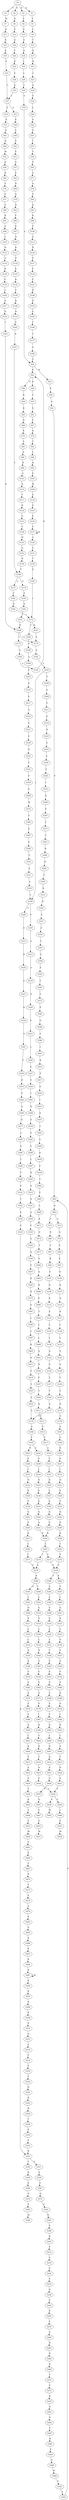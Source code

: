 strict digraph  {
	S0 -> S1 [ label = K ];
	S0 -> S2 [ label = R ];
	S0 -> S3 [ label = F ];
	S0 -> S4 [ label = N ];
	S1 -> S5 [ label = Y ];
	S2 -> S6 [ label = F ];
	S3 -> S7 [ label = M ];
	S4 -> S8 [ label = D ];
	S5 -> S9 [ label = T ];
	S6 -> S10 [ label = S ];
	S7 -> S11 [ label = Q ];
	S8 -> S12 [ label = E ];
	S9 -> S13 [ label = T ];
	S10 -> S14 [ label = A ];
	S11 -> S15 [ label = K ];
	S12 -> S16 [ label = Q ];
	S13 -> S17 [ label = K ];
	S14 -> S18 [ label = Q ];
	S15 -> S19 [ label = E ];
	S16 -> S20 [ label = T ];
	S17 -> S21 [ label = K ];
	S18 -> S22 [ label = I ];
	S19 -> S23 [ label = E ];
	S20 -> S24 [ label = K ];
	S21 -> S25 [ label = I ];
	S22 -> S26 [ label = L ];
	S23 -> S27 [ label = L ];
	S24 -> S28 [ label = E ];
	S25 -> S29 [ label = E ];
	S26 -> S30 [ label = T ];
	S27 -> S31 [ label = D ];
	S27 -> S32 [ label = E ];
	S28 -> S33 [ label = E ];
	S29 -> S34 [ label = S ];
	S30 -> S35 [ label = A ];
	S31 -> S36 [ label = K ];
	S32 -> S37 [ label = E ];
	S33 -> S27 [ label = L ];
	S34 -> S38 [ label = L ];
	S35 -> S39 [ label = A ];
	S36 -> S40 [ label = V ];
	S37 -> S41 [ label = Q ];
	S38 -> S42 [ label = G ];
	S39 -> S43 [ label = W ];
	S39 -> S44 [ label = K ];
	S40 -> S45 [ label = P ];
	S41 -> S46 [ label = K ];
	S42 -> S47 [ label = G ];
	S43 -> S48 [ label = E ];
	S44 -> S49 [ label = E ];
	S44 -> S50 [ label = N ];
	S45 -> S51 [ label = E ];
	S46 -> S52 [ label = M ];
	S47 -> S53 [ label = T ];
	S48 -> S54 [ label = A ];
	S49 -> S55 [ label = V ];
	S50 -> S56 [ label = K ];
	S51 -> S57 [ label = S ];
	S52 -> S58 [ label = K ];
	S53 -> S59 [ label = A ];
	S54 -> S60 [ label = P ];
	S55 -> S61 [ label = E ];
	S56 -> S62 [ label = K ];
	S57 -> S63 [ label = E ];
	S58 -> S64 [ label = K ];
	S59 -> S65 [ label = P ];
	S60 -> S66 [ label = D ];
	S61 -> S67 [ label = P ];
	S62 -> S68 [ label = N ];
	S63 -> S69 [ label = N ];
	S64 -> S70 [ label = V ];
	S65 -> S71 [ label = A ];
	S66 -> S72 [ label = V ];
	S66 -> S73 [ label = F ];
	S67 -> S74 [ label = D ];
	S68 -> S75 [ label = K ];
	S69 -> S76 [ label = Q ];
	S70 -> S77 [ label = E ];
	S71 -> S78 [ label = A ];
	S72 -> S79 [ label = G ];
	S73 -> S80 [ label = N ];
	S74 -> S81 [ label = T ];
	S75 -> S82 [ label = V ];
	S76 -> S83 [ label = N ];
	S77 -> S84 [ label = E ];
	S78 -> S85 [ label = A ];
	S79 -> S86 [ label = S ];
	S80 -> S87 [ label = T ];
	S81 -> S88 [ label = L ];
	S82 -> S89 [ label = A ];
	S83 -> S90 [ label = F ];
	S84 -> S91 [ label = R ];
	S85 -> S92 [ label = D ];
	S86 -> S93 [ label = E ];
	S87 -> S94 [ label = K ];
	S88 -> S95 [ label = D ];
	S89 -> S96 [ label = R ];
	S90 -> S97 [ label = K ];
	S91 -> S98 [ label = A ];
	S92 -> S99 [ label = K ];
	S93 -> S100 [ label = E ];
	S94 -> S101 [ label = E ];
	S95 -> S102 [ label = P ];
	S96 -> S103 [ label = A ];
	S97 -> S104 [ label = N ];
	S98 -> S105 [ label = L ];
	S99 -> S106 [ label = F ];
	S100 -> S107 [ label = R ];
	S101 -> S108 [ label = R ];
	S102 -> S109 [ label = M ];
	S103 -> S110 [ label = Q ];
	S104 -> S111 [ label = R ];
	S105 -> S112 [ label = H ];
	S106 -> S113 [ label = A ];
	S107 -> S114 [ label = Q ];
	S108 -> S115 [ label = K ];
	S109 -> S116 [ label = E ];
	S110 -> S117 [ label = T ];
	S111 -> S118 [ label = N ];
	S112 -> S119 [ label = G ];
	S113 -> S120 [ label = N ];
	S114 -> S121 [ label = K ];
	S115 -> S122 [ label = E ];
	S116 -> S123 [ label = E ];
	S117 -> S124 [ label = R ];
	S118 -> S125 [ label = K ];
	S119 -> S126 [ label = R ];
	S120 -> S127 [ label = S ];
	S121 -> S128 [ label = L ];
	S122 -> S129 [ label = L ];
	S123 -> S130 [ label = E ];
	S124 -> S131 [ label = G ];
	S125 -> S132 [ label = R ];
	S126 -> S133 [ label = F ];
	S127 -> S134 [ label = E ];
	S128 -> S135 [ label = L ];
	S129 -> S136 [ label = L ];
	S130 -> S137 [ label = E ];
	S131 -> S138 [ label = T ];
	S132 -> S139 [ label = V ];
	S133 -> S140 [ label = L ];
	S134 -> S141 [ label = F ];
	S135 -> S142 [ label = S ];
	S136 -> S143 [ label = D ];
	S137 -> S144 [ label = A ];
	S137 -> S137 [ label = E ];
	S138 -> S145 [ label = H ];
	S139 -> S146 [ label = R ];
	S140 -> S147 [ label = A ];
	S141 -> S148 [ label = R ];
	S142 -> S149 [ label = S ];
	S143 -> S150 [ label = E ];
	S144 -> S151 [ label = A ];
	S145 -> S152 [ label = G ];
	S146 -> S153 [ label = H ];
	S147 -> S154 [ label = Q ];
	S148 -> S155 [ label = D ];
	S149 -> S156 [ label = F ];
	S150 -> S157 [ label = F ];
	S151 -> S158 [ label = T ];
	S152 -> S159 [ label = R ];
	S153 -> S160 [ label = G ];
	S154 -> S161 [ label = I ];
	S155 -> S162 [ label = E ];
	S156 -> S163 [ label = Y ];
	S157 -> S164 [ label = Y ];
	S158 -> S165 [ label = Q ];
	S159 -> S166 [ label = Y ];
	S160 -> S167 [ label = R ];
	S161 -> S168 [ label = K ];
	S162 -> S169 [ label = L ];
	S163 -> S170 [ label = H ];
	S164 -> S171 [ label = A ];
	S165 -> S172 [ label = I ];
	S166 -> S173 [ label = A ];
	S166 -> S174 [ label = Q ];
	S167 -> S166 [ label = Y ];
	S168 -> S175 [ label = T ];
	S168 -> S176 [ label = V ];
	S169 -> S177 [ label = T ];
	S170 -> S178 [ label = A ];
	S171 -> S179 [ label = A ];
	S172 -> S180 [ label = T ];
	S172 -> S181 [ label = K ];
	S173 -> S182 [ label = T ];
	S174 -> S183 [ label = A ];
	S175 -> S184 [ label = A ];
	S176 -> S185 [ label = A ];
	S177 -> S186 [ label = A ];
	S178 -> S187 [ label = A ];
	S179 -> S188 [ label = A ];
	S180 -> S189 [ label = P ];
	S181 -> S176 [ label = V ];
	S182 -> S190 [ label = Q ];
	S183 -> S191 [ label = Q ];
	S184 -> S192 [ label = A ];
	S185 -> S193 [ label = A ];
	S186 -> S39 [ label = A ];
	S187 -> S194 [ label = Y ];
	S188 -> S195 [ label = F ];
	S189 -> S196 [ label = A ];
	S190 -> S172 [ label = I ];
	S191 -> S197 [ label = I ];
	S192 -> S44 [ label = K ];
	S193 -> S198 [ label = V ];
	S193 -> S199 [ label = L ];
	S194 -> S200 [ label = K ];
	S195 -> S201 [ label = N ];
	S195 -> S202 [ label = S ];
	S196 -> S203 [ label = V ];
	S197 -> S168 [ label = K ];
	S198 -> S204 [ label = E ];
	S199 -> S205 [ label = P ];
	S199 -> S206 [ label = E ];
	S200 -> S207 [ label = P ];
	S201 -> S208 [ label = P ];
	S202 -> S209 [ label = P ];
	S203 -> S210 [ label = E ];
	S204 -> S211 [ label = Y ];
	S205 -> S212 [ label = A ];
	S206 -> S213 [ label = E ];
	S207 -> S214 [ label = I ];
	S208 -> S215 [ label = I ];
	S209 -> S216 [ label = I ];
	S210 -> S217 [ label = E ];
	S211 -> S218 [ label = E ];
	S212 -> S219 [ label = A ];
	S213 -> S220 [ label = K ];
	S214 -> S221 [ label = D ];
	S215 -> S222 [ label = N ];
	S216 -> S223 [ label = N ];
	S217 -> S224 [ label = A ];
	S218 -> S225 [ label = N ];
	S219 -> S226 [ label = D ];
	S220 -> S227 [ label = E ];
	S221 -> S228 [ label = E ];
	S222 -> S229 [ label = K ];
	S223 -> S230 [ label = E ];
	S224 -> S231 [ label = G ];
	S225 -> S232 [ label = G ];
	S226 -> S233 [ label = E ];
	S227 -> S234 [ label = K ];
	S228 -> S235 [ label = P ];
	S229 -> S236 [ label = P ];
	S230 -> S237 [ label = P ];
	S231 -> S238 [ label = V ];
	S232 -> S239 [ label = S ];
	S233 -> S240 [ label = L ];
	S234 -> S241 [ label = N ];
	S235 -> S242 [ label = Q ];
	S236 -> S243 [ label = Q ];
	S237 -> S244 [ label = Q ];
	S238 -> S245 [ label = N ];
	S239 -> S246 [ label = F ];
	S240 -> S247 [ label = E ];
	S241 -> S248 [ label = E ];
	S242 -> S249 [ label = D ];
	S243 -> S250 [ label = E ];
	S244 -> S251 [ label = Q ];
	S245 -> S252 [ label = V ];
	S246 -> S253 [ label = I ];
	S247 -> S254 [ label = V ];
	S248 -> S255 [ label = D ];
	S249 -> S256 [ label = R ];
	S250 -> S257 [ label = R ];
	S251 -> S258 [ label = R ];
	S252 -> S259 [ label = P ];
	S253 -> S260 [ label = E ];
	S254 -> S261 [ label = I ];
	S255 -> S262 [ label = P ];
	S256 -> S263 [ label = L ];
	S257 -> S264 [ label = L ];
	S258 -> S265 [ label = L ];
	S259 -> S266 [ label = S ];
	S260 -> S267 [ label = E ];
	S261 -> S268 [ label = R ];
	S262 -> S269 [ label = S ];
	S263 -> S270 [ label = V ];
	S264 -> S271 [ label = I ];
	S265 -> S272 [ label = V ];
	S265 -> S273 [ label = I ];
	S266 -> S274 [ label = M ];
	S267 -> S275 [ label = T ];
	S268 -> S276 [ label = E ];
	S269 -> S277 [ label = D ];
	S270 -> S278 [ label = E ];
	S271 -> S279 [ label = E ];
	S272 -> S278 [ label = E ];
	S273 -> S279 [ label = E ];
	S274 -> S280 [ label = V ];
	S275 -> S281 [ label = T ];
	S276 -> S282 [ label = S ];
	S277 -> S283 [ label = L ];
	S278 -> S284 [ label = R ];
	S278 -> S285 [ label = T ];
	S279 -> S286 [ label = R ];
	S280 -> S287 [ label = E ];
	S281 -> S288 [ label = K ];
	S282 -> S289 [ label = V ];
	S283 -> S290 [ label = A ];
	S284 -> S291 [ label = V ];
	S285 -> S292 [ label = A ];
	S286 -> S293 [ label = S ];
	S286 -> S294 [ label = T ];
	S287 -> S295 [ label = E ];
	S288 -> S296 [ label = R ];
	S289 -> S297 [ label = L ];
	S290 -> S298 [ label = T ];
	S291 -> S299 [ label = L ];
	S292 -> S300 [ label = L ];
	S293 -> S301 [ label = L ];
	S294 -> S302 [ label = L ];
	S295 -> S303 [ label = V ];
	S296 -> S304 [ label = Y ];
	S297 -> S305 [ label = N ];
	S298 -> S306 [ label = V ];
	S299 -> S307 [ label = G ];
	S300 -> S308 [ label = S ];
	S301 -> S309 [ label = N ];
	S302 -> S310 [ label = G ];
	S303 -> S311 [ label = A ];
	S304 -> S312 [ label = K ];
	S305 -> S313 [ label = G ];
	S306 -> S314 [ label = P ];
	S307 -> S315 [ label = N ];
	S308 -> S316 [ label = E ];
	S309 -> S317 [ label = E ];
	S310 -> S318 [ label = E ];
	S311 -> S319 [ label = A ];
	S312 -> S320 [ label = K ];
	S313 -> S321 [ label = D ];
	S314 -> S322 [ label = T ];
	S315 -> S323 [ label = L ];
	S316 -> S324 [ label = L ];
	S317 -> S325 [ label = L ];
	S318 -> S326 [ label = L ];
	S319 -> S199 [ label = L ];
	S320 -> S327 [ label = S ];
	S321 -> S328 [ label = A ];
	S322 -> S329 [ label = E ];
	S323 -> S330 [ label = V ];
	S324 -> S331 [ label = L ];
	S325 -> S332 [ label = L ];
	S326 -> S333 [ label = L ];
	S327 -> S334 [ label = A ];
	S328 -> S335 [ label = F ];
	S329 -> S336 [ label = V ];
	S330 -> S337 [ label = T ];
	S331 -> S338 [ label = T ];
	S332 -> S339 [ label = Q ];
	S333 -> S340 [ label = N ];
	S334 -> S341 [ label = T ];
	S335 -> S342 [ label = G ];
	S336 -> S343 [ label = K ];
	S337 -> S344 [ label = G ];
	S338 -> S345 [ label = S ];
	S339 -> S346 [ label = K ];
	S340 -> S347 [ label = G ];
	S341 -> S348 [ label = G ];
	S342 -> S349 [ label = Q ];
	S343 -> S350 [ label = T ];
	S343 -> S351 [ label = E ];
	S344 -> S352 [ label = F ];
	S345 -> S353 [ label = F ];
	S346 -> S354 [ label = F ];
	S347 -> S355 [ label = F ];
	S348 -> S356 [ label = F ];
	S349 -> S357 [ label = E ];
	S350 -> S358 [ label = Q ];
	S351 -> S359 [ label = S ];
	S352 -> S360 [ label = G ];
	S353 -> S361 [ label = G ];
	S354 -> S362 [ label = G ];
	S355 -> S363 [ label = G ];
	S356 -> S364 [ label = Y ];
	S357 -> S365 [ label = R ];
	S358 -> S366 [ label = E ];
	S359 -> S367 [ label = A ];
	S360 -> S368 [ label = R ];
	S361 -> S369 [ label = A ];
	S362 -> S370 [ label = S ];
	S363 -> S371 [ label = Q ];
	S364 -> S372 [ label = S ];
	S365 -> S373 [ label = R ];
	S366 -> S374 [ label = N ];
	S367 -> S375 [ label = Q ];
	S368 -> S376 [ label = P ];
	S369 -> S377 [ label = P ];
	S370 -> S378 [ label = P ];
	S371 -> S379 [ label = P ];
	S372 -> S380 [ label = D ];
	S373 -> S381 [ label = E ];
	S374 -> S382 [ label = A ];
	S375 -> S383 [ label = S ];
	S376 -> S384 [ label = I ];
	S377 -> S385 [ label = V ];
	S378 -> S386 [ label = V ];
	S379 -> S387 [ label = I ];
	S380 -> S388 [ label = G ];
	S381 -> S389 [ label = L ];
	S382 -> S390 [ label = M ];
	S383 -> S391 [ label = K ];
	S384 -> S392 [ label = R ];
	S385 -> S393 [ label = R ];
	S386 -> S394 [ label = Q ];
	S387 -> S395 [ label = R ];
	S388 -> S396 [ label = Y ];
	S389 -> S397 [ label = L ];
	S391 -> S398 [ label = E ];
	S392 -> S399 [ label = L ];
	S393 -> S400 [ label = L ];
	S394 -> S401 [ label = L ];
	S395 -> S402 [ label = Y ];
	S396 -> S403 [ label = I ];
	S397 -> S404 [ label = R ];
	S398 -> S405 [ label = K ];
	S399 -> S406 [ label = S ];
	S400 -> S407 [ label = K ];
	S401 -> S408 [ label = K ];
	S402 -> S409 [ label = H ];
	S403 -> S410 [ label = R ];
	S404 -> S411 [ label = N ];
	S405 -> S412 [ label = E ];
	S406 -> S413 [ label = T ];
	S407 -> S414 [ label = N ];
	S408 -> S415 [ label = V ];
	S409 -> S416 [ label = T ];
	S410 -> S417 [ label = E ];
	S411 -> S418 [ label = F ];
	S412 -> S419 [ label = A ];
	S413 -> S420 [ label = N ];
	S414 -> S421 [ label = A ];
	S415 -> S422 [ label = A ];
	S416 -> S423 [ label = N ];
	S417 -> S424 [ label = E ];
	S418 -> S425 [ label = Y ];
	S419 -> S426 [ label = P ];
	S420 -> S427 [ label = S ];
	S421 -> S428 [ label = A ];
	S422 -> S429 [ label = G ];
	S423 -> S430 [ label = S ];
	S424 -> S431 [ label = I ];
	S425 -> S432 [ label = A ];
	S426 -> S433 [ label = E ];
	S427 -> S434 [ label = F ];
	S428 -> S435 [ label = F ];
	S429 -> S436 [ label = Y ];
	S430 -> S434 [ label = F ];
	S431 -> S437 [ label = D ];
	S432 -> S179 [ label = A ];
	S433 -> S438 [ label = Q ];
	S434 -> S439 [ label = S ];
	S434 -> S440 [ label = P ];
	S435 -> S441 [ label = Q ];
	S436 -> S442 [ label = R ];
	S437 -> S443 [ label = T ];
	S438 -> S444 [ label = E ];
	S439 -> S445 [ label = M ];
	S440 -> S446 [ label = I ];
	S441 -> S447 [ label = V ];
	S442 -> S448 [ label = V ];
	S443 -> S449 [ label = S ];
	S444 -> S450 [ label = K ];
	S446 -> S451 [ label = S ];
	S447 -> S452 [ label = S ];
	S448 -> S453 [ label = S ];
	S449 -> S454 [ label = K ];
	S450 -> S455 [ label = F ];
	S451 -> S456 [ label = M ];
	S452 -> S457 [ label = M ];
	S453 -> S458 [ label = M ];
	S454 -> S459 [ label = F ];
	S455 -> S460 [ label = A ];
	S458 -> S461 [ label = E ];
	S459 -> S462 [ label = T ];
	S460 -> S463 [ label = H ];
	S461 -> S464 [ label = E ];
	S462 -> S465 [ label = S ];
	S463 -> S466 [ label = N ];
	S464 -> S467 [ label = Y ];
	S465 -> S468 [ label = L ];
	S466 -> S469 [ label = N ];
	S467 -> S470 [ label = D ];
	S468 -> S471 [ label = K ];
	S469 -> S472 [ label = Y ];
	S470 -> S473 [ label = V ];
	S471 -> S474 [ label = G ];
	S472 -> S475 [ label = F ];
	S473 -> S476 [ label = S ];
	S474 -> S477 [ label = T ];
	S475 -> S478 [ label = R ];
	S476 -> S479 [ label = A ];
	S477 -> S480 [ label = S ];
	S478 -> S481 [ label = D ];
	S479 -> S482 [ label = R ];
	S480 -> S483 [ label = Q ];
	S481 -> S484 [ label = D ];
	S482 -> S485 [ label = S ];
	S483 -> S486 [ label = R ];
	S484 -> S487 [ label = V ];
	S485 -> S488 [ label = R ];
	S486 -> S489 [ label = E ];
	S487 -> S490 [ label = K ];
	S488 -> S491 [ label = R ];
	S489 -> S492 [ label = T ];
	S490 -> S493 [ label = S ];
	S491 -> S494 [ label = R ];
	S492 -> S495 [ label = L ];
	S493 -> S496 [ label = G ];
	S494 -> S497 [ label = R ];
	S495 -> S498 [ label = L ];
	S496 -> S499 [ label = W ];
	S497 -> S500 [ label = K ];
	S497 -> S497 [ label = R ];
	S498 -> S501 [ label = Q ];
	S499 -> S502 [ label = E ];
	S500 -> S503 [ label = K ];
	S501 -> S504 [ label = N ];
	S502 -> S505 [ label = A ];
	S503 -> S506 [ label = R ];
	S504 -> S507 [ label = F ];
	S505 -> S60 [ label = P ];
	S506 -> S508 [ label = R ];
	S507 -> S509 [ label = Y ];
	S508 -> S510 [ label = E ];
	S509 -> S511 [ label = H ];
	S510 -> S512 [ label = Q ];
	S511 -> S513 [ label = S ];
	S512 -> S514 [ label = A ];
	S513 -> S515 [ label = G ];
	S514 -> S516 [ label = V ];
	S515 -> S517 [ label = F ];
	S516 -> S518 [ label = P ];
	S517 -> S519 [ label = A ];
	S518 -> S520 [ label = V ];
	S519 -> S521 [ label = V ];
	S520 -> S522 [ label = D ];
	S521 -> S523 [ label = I ];
	S522 -> S524 [ label = R ];
	S523 -> S525 [ label = D ];
	S524 -> S526 [ label = N ];
	S525 -> S527 [ label = A ];
	S526 -> S528 [ label = T ];
	S527 -> S529 [ label = P ];
	S528 -> S530 [ label = E ];
	S529 -> S531 [ label = Q ];
	S530 -> S532 [ label = V ];
	S531 -> S533 [ label = Q ];
	S532 -> S343 [ label = K ];
	S533 -> S258 [ label = R ];
}
